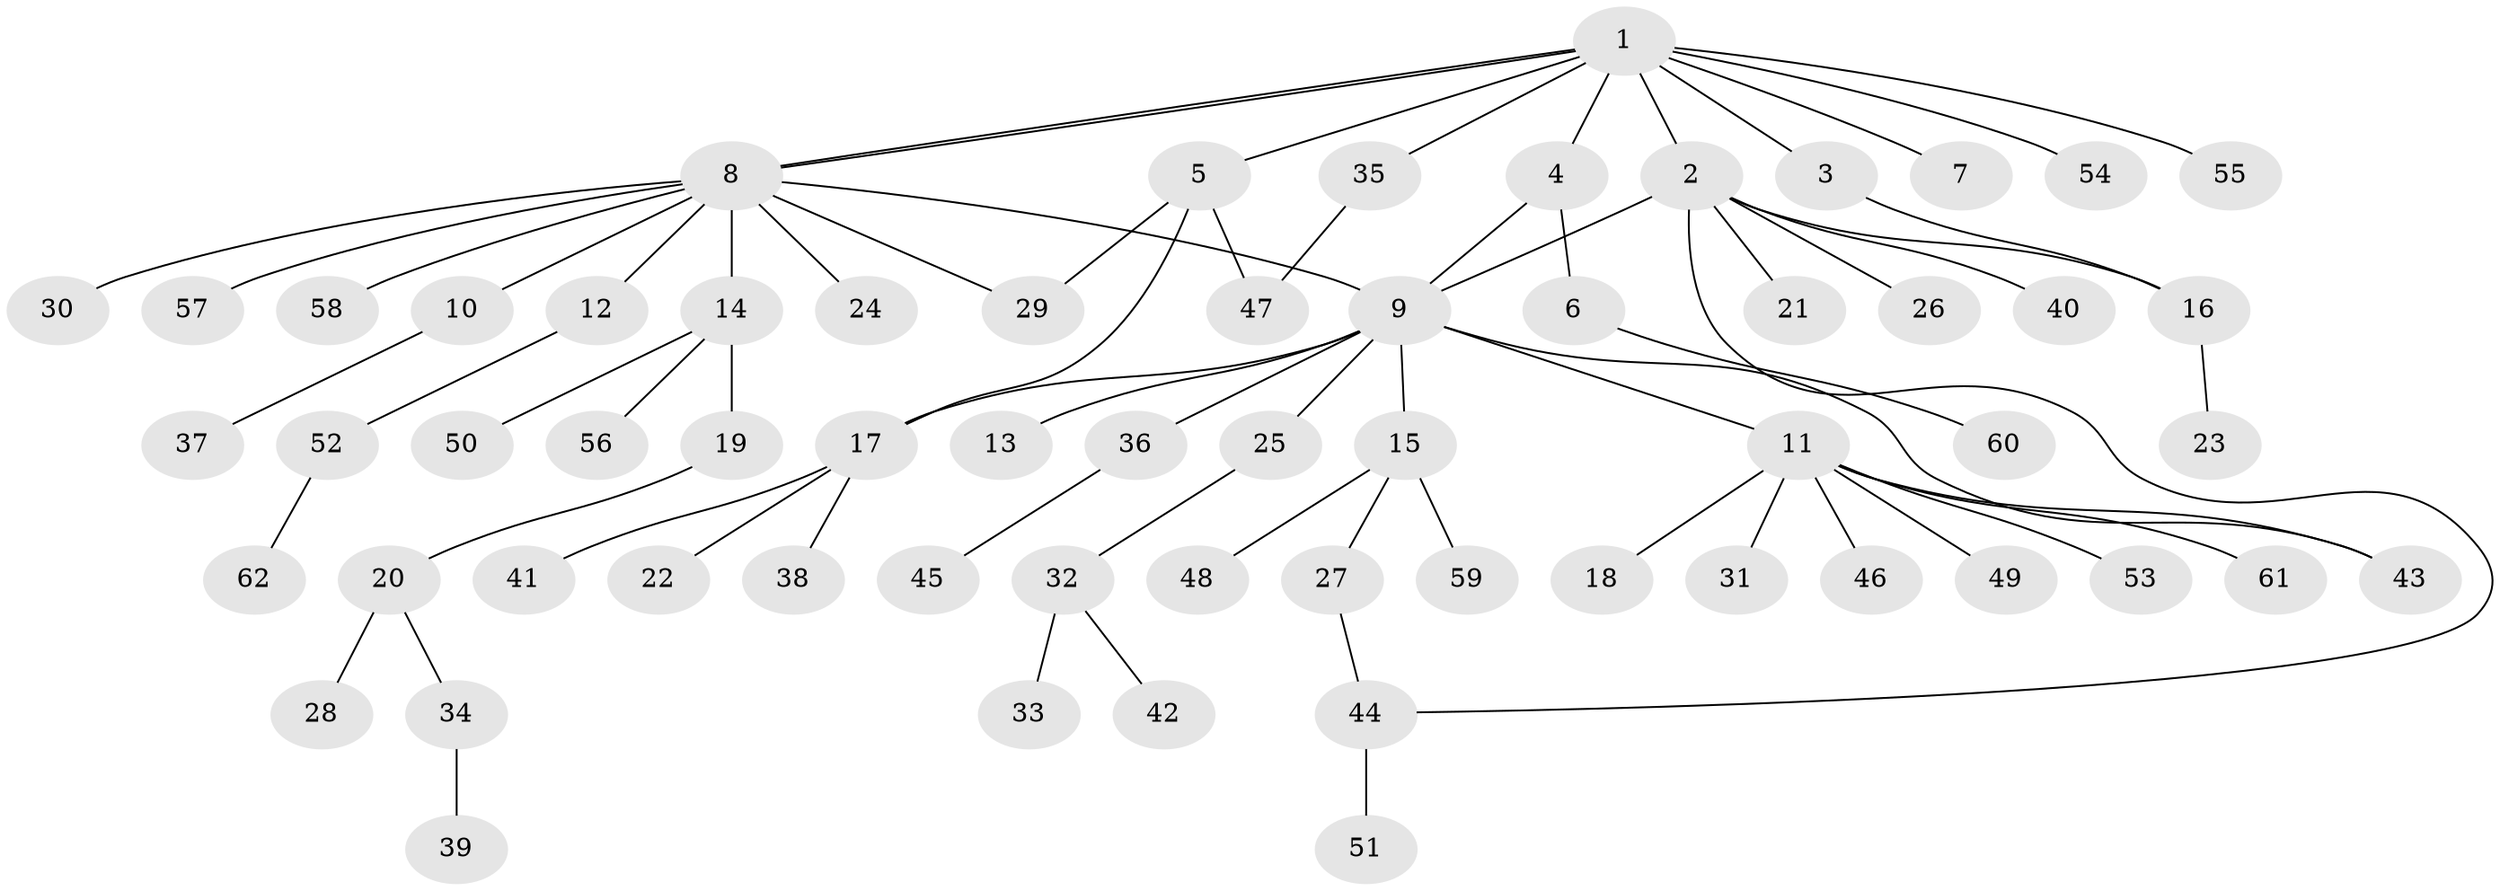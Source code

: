 // coarse degree distribution, {1: 0.75, 8: 0.08333333333333333, 5: 0.041666666666666664, 6: 0.041666666666666664, 3: 0.041666666666666664, 2: 0.041666666666666664}
// Generated by graph-tools (version 1.1) at 2025/50/03/04/25 21:50:01]
// undirected, 62 vertices, 70 edges
graph export_dot {
graph [start="1"]
  node [color=gray90,style=filled];
  1;
  2;
  3;
  4;
  5;
  6;
  7;
  8;
  9;
  10;
  11;
  12;
  13;
  14;
  15;
  16;
  17;
  18;
  19;
  20;
  21;
  22;
  23;
  24;
  25;
  26;
  27;
  28;
  29;
  30;
  31;
  32;
  33;
  34;
  35;
  36;
  37;
  38;
  39;
  40;
  41;
  42;
  43;
  44;
  45;
  46;
  47;
  48;
  49;
  50;
  51;
  52;
  53;
  54;
  55;
  56;
  57;
  58;
  59;
  60;
  61;
  62;
  1 -- 2;
  1 -- 3;
  1 -- 4;
  1 -- 5;
  1 -- 7;
  1 -- 8;
  1 -- 8;
  1 -- 35;
  1 -- 54;
  1 -- 55;
  2 -- 9;
  2 -- 16;
  2 -- 21;
  2 -- 26;
  2 -- 40;
  2 -- 44;
  3 -- 16;
  4 -- 6;
  4 -- 9;
  5 -- 17;
  5 -- 29;
  5 -- 47;
  6 -- 60;
  8 -- 9;
  8 -- 10;
  8 -- 12;
  8 -- 14;
  8 -- 24;
  8 -- 29;
  8 -- 30;
  8 -- 57;
  8 -- 58;
  9 -- 11;
  9 -- 13;
  9 -- 15;
  9 -- 17;
  9 -- 25;
  9 -- 36;
  9 -- 43;
  10 -- 37;
  11 -- 18;
  11 -- 31;
  11 -- 43;
  11 -- 46;
  11 -- 49;
  11 -- 53;
  11 -- 61;
  12 -- 52;
  14 -- 19;
  14 -- 50;
  14 -- 56;
  15 -- 27;
  15 -- 48;
  15 -- 59;
  16 -- 23;
  17 -- 22;
  17 -- 38;
  17 -- 41;
  19 -- 20;
  20 -- 28;
  20 -- 34;
  25 -- 32;
  27 -- 44;
  32 -- 33;
  32 -- 42;
  34 -- 39;
  35 -- 47;
  36 -- 45;
  44 -- 51;
  52 -- 62;
}
